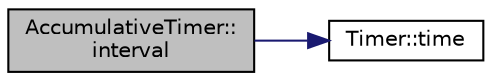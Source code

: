 digraph "AccumulativeTimer::interval"
{
 // INTERACTIVE_SVG=YES
  edge [fontname="Helvetica",fontsize="10",labelfontname="Helvetica",labelfontsize="10"];
  node [fontname="Helvetica",fontsize="10",shape=record];
  rankdir="LR";
  Node1 [label="AccumulativeTimer::\linterval",height=0.2,width=0.4,color="black", fillcolor="grey75", style="filled", fontcolor="black"];
  Node1 -> Node2 [color="midnightblue",fontsize="10",style="solid",fontname="Helvetica"];
  Node2 [label="Timer::time",height=0.2,width=0.4,color="black", fillcolor="white", style="filled",URL="$d8/d08/class_timer.html#a37be13bfa31ef41de4c1dcccacf97bd2"];
}
